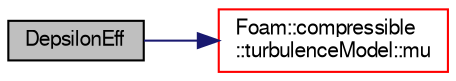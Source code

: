 digraph "DepsilonEff"
{
  bgcolor="transparent";
  edge [fontname="FreeSans",fontsize="10",labelfontname="FreeSans",labelfontsize="10"];
  node [fontname="FreeSans",fontsize="10",shape=record];
  rankdir="LR";
  Node673 [label="DepsilonEff",height=0.2,width=0.4,color="black", fillcolor="grey75", style="filled", fontcolor="black"];
  Node673 -> Node674 [color="midnightblue",fontsize="10",style="solid",fontname="FreeSans"];
  Node674 [label="Foam::compressible\l::turbulenceModel::mu",height=0.2,width=0.4,color="red",URL="$a30818.html#a54025d7e9635694b562bfb981e31e6da",tooltip="Return the laminar viscosity. "];
}
